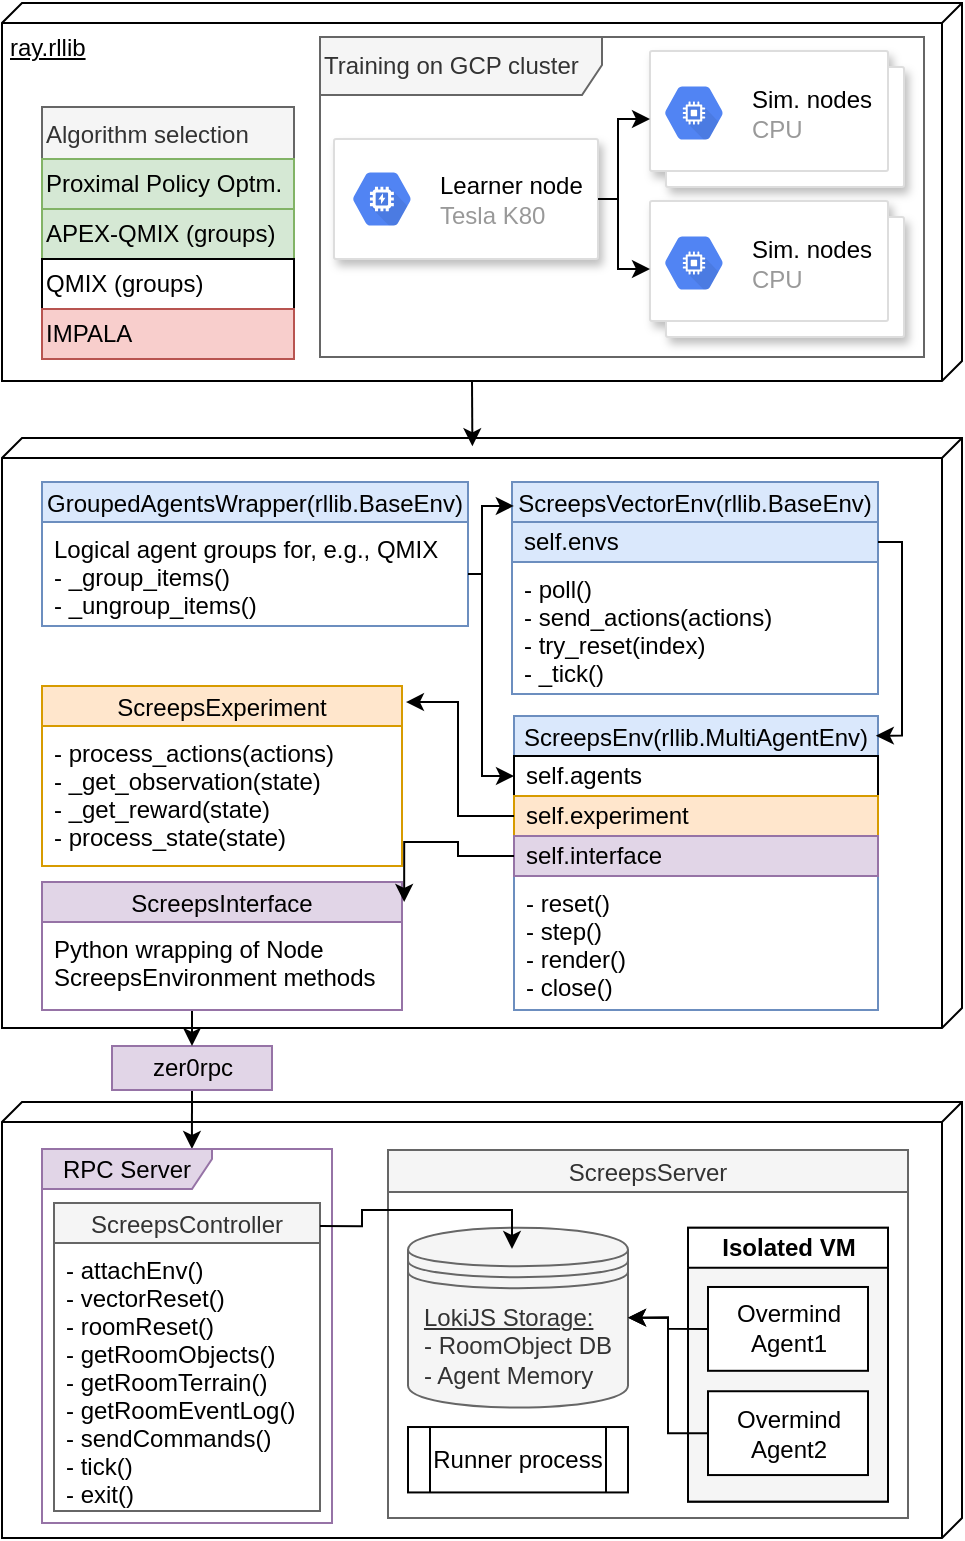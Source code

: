 <mxfile version="10.7.5" type="github"><diagram name="Page-1" id="5f0bae14-7c28-e335-631c-24af17079c00"><mxGraphModel dx="1158" dy="1576" grid="1" gridSize="10" guides="1" tooltips="1" connect="1" arrows="1" fold="1" page="1" pageScale="1" pageWidth="1100" pageHeight="850" background="#ffffff" math="0" shadow="0"><root><mxCell id="0"/><mxCell id="1" parent="0"/><mxCell id="o0kAMPtWw3M5yIAR9AoY-1" value="" style="verticalAlign=top;align=left;spacingTop=8;spacingLeft=2;spacingRight=12;shape=cube;size=10;direction=south;fontStyle=0;strokeColor=#000000;spacingBottom=0;" parent="1" vertex="1"><mxGeometry x="370" y="487" width="480" height="218" as="geometry"/></mxCell><mxCell id="o0kAMPtWw3M5yIAR9AoY-2" value="" style="verticalAlign=top;align=left;spacingTop=8;spacingLeft=2;spacingRight=12;shape=cube;size=10;direction=south;fontStyle=0;" parent="1" vertex="1"><mxGeometry x="370" y="155" width="480" height="295" as="geometry"/></mxCell><mxCell id="IOnj5--PKI1HDCo1yG9h-26" style="edgeStyle=orthogonalEdgeStyle;rounded=0;orthogonalLoop=1;jettySize=auto;html=1;exitX=0.5;exitY=1;exitDx=0;exitDy=0;entryX=0.517;entryY=0;entryDx=0;entryDy=0;entryPerimeter=0;fontFamily=Courier New;" edge="1" parent="1" source="o0kAMPtWw3M5yIAR9AoY-57" target="o0kAMPtWw3M5yIAR9AoY-54"><mxGeometry relative="1" as="geometry"/></mxCell><mxCell id="o0kAMPtWw3M5yIAR9AoY-57" value="zer0rpc" style="html=1;labelBackgroundColor=none;strokeColor=#9673a6;fillColor=#e1d5e7;" parent="1" vertex="1"><mxGeometry x="425" y="459" width="80" height="22" as="geometry"/></mxCell><mxCell id="IOnj5--PKI1HDCo1yG9h-25" style="edgeStyle=orthogonalEdgeStyle;rounded=0;orthogonalLoop=1;jettySize=auto;html=1;entryX=0.5;entryY=0;entryDx=0;entryDy=0;fontFamily=Courier New;" edge="1" parent="1" source="o0kAMPtWw3M5yIAR9AoY-58" target="o0kAMPtWw3M5yIAR9AoY-57"><mxGeometry relative="1" as="geometry"><Array as="points"><mxPoint x="465" y="420"/><mxPoint x="465" y="420"/></Array></mxGeometry></mxCell><mxCell id="o0kAMPtWw3M5yIAR9AoY-58" value="ScreepsInterface" style="swimlane;fontStyle=0;childLayout=stackLayout;horizontal=1;startSize=20;fillColor=#e1d5e7;horizontalStack=0;resizeParent=1;resizeParentMax=0;resizeLast=0;collapsible=1;marginBottom=0;labelBackgroundColor=none;strokeColor=#9673a6;html=0;" parent="1" vertex="1"><mxGeometry x="390" y="377" width="180" height="64" as="geometry"/></mxCell><mxCell id="o0kAMPtWw3M5yIAR9AoY-59" value="Python wrapping of Node&#10;ScreepsEnvironment methods&#10;" style="text;strokeColor=none;fillColor=none;align=left;verticalAlign=top;spacingLeft=4;spacingRight=4;overflow=hidden;rotatable=0;points=[[0,0.5],[1,0.5]];portConstraint=eastwest;" parent="o0kAMPtWw3M5yIAR9AoY-58" vertex="1"><mxGeometry y="20" width="180" height="44" as="geometry"/></mxCell><mxCell id="o0kAMPtWw3M5yIAR9AoY-78" value="ScreepsVectorEnv(rllib.BaseEnv)" style="swimlane;fontStyle=0;childLayout=stackLayout;horizontal=1;startSize=20;fillColor=#dae8fc;horizontalStack=0;resizeParent=1;resizeParentMax=0;resizeLast=0;collapsible=1;marginBottom=0;strokeColor=#6c8ebf;" parent="1" vertex="1"><mxGeometry x="625" y="177" width="183" height="106" as="geometry"><mxRectangle x="625" y="140" width="150" height="20" as="alternateBounds"/></mxGeometry></mxCell><mxCell id="IOnj5--PKI1HDCo1yG9h-6" value="&lt;div style=&quot;text-align: left&quot;&gt;&lt;span&gt;self.envs&lt;/span&gt;&lt;/div&gt;" style="html=1;labelBackgroundColor=none;strokeColor=#6c8ebf;fillColor=#dae8fc;align=left;spacingLeft=4;" vertex="1" parent="o0kAMPtWw3M5yIAR9AoY-78"><mxGeometry y="20" width="183" height="20" as="geometry"/></mxCell><mxCell id="o0kAMPtWw3M5yIAR9AoY-79" value="- poll()&#10;- send_actions(actions)&#10;- try_reset(index)&#10;- _tick()&#10;" style="text;strokeColor=none;fillColor=none;align=left;verticalAlign=top;spacingLeft=4;spacingRight=4;overflow=hidden;rotatable=0;points=[[0,0.5],[1,0.5]];portConstraint=eastwest;" parent="o0kAMPtWw3M5yIAR9AoY-78" vertex="1"><mxGeometry y="40" width="183" height="66" as="geometry"/></mxCell><mxCell id="IOnj5--PKI1HDCo1yG9h-1" value="ScreepsExperiment" style="swimlane;fontStyle=0;childLayout=stackLayout;horizontal=1;startSize=20;fillColor=#ffe6cc;horizontalStack=0;resizeParent=1;resizeParentMax=0;resizeLast=0;collapsible=1;marginBottom=0;labelBackgroundColor=none;strokeColor=#d79b00;html=0;" vertex="1" parent="1"><mxGeometry x="390" y="279" width="180" height="90" as="geometry"/></mxCell><mxCell id="IOnj5--PKI1HDCo1yG9h-2" value="- process_actions(actions)&#10;- _get_observation(state)&#10;- _get_reward(state)&#10;- process_state(state)" style="text;strokeColor=none;fillColor=none;align=left;verticalAlign=top;spacingLeft=4;spacingRight=4;overflow=hidden;rotatable=0;points=[[0,0.5],[1,0.5]];portConstraint=eastwest;" vertex="1" parent="IOnj5--PKI1HDCo1yG9h-1"><mxGeometry y="20" width="180" height="70" as="geometry"/></mxCell><mxCell id="IOnj5--PKI1HDCo1yG9h-4" value="GroupedAgentsWrapper(rllib.BaseEnv)" style="swimlane;fontStyle=0;childLayout=stackLayout;horizontal=1;startSize=20;fillColor=#dae8fc;horizontalStack=0;resizeParent=1;resizeParentMax=0;resizeLast=0;collapsible=1;marginBottom=0;strokeColor=#6c8ebf;" vertex="1" parent="1"><mxGeometry x="390" y="177" width="213" height="72" as="geometry"/></mxCell><mxCell id="IOnj5--PKI1HDCo1yG9h-5" value="Logical agent groups for, e.g., QMIX&#10;- _group_items()&#10;- _ungroup_items()&#10;" style="text;strokeColor=none;fillColor=none;align=left;verticalAlign=top;spacingLeft=4;spacingRight=4;overflow=hidden;rotatable=0;points=[[0,0.5],[1,0.5]];portConstraint=eastwest;" vertex="1" parent="IOnj5--PKI1HDCo1yG9h-4"><mxGeometry y="20" width="213" height="52" as="geometry"/></mxCell><mxCell id="o0kAMPtWw3M5yIAR9AoY-76" value="ScreepsEnv(rllib.MultiAgentEnv)" style="swimlane;fontStyle=0;childLayout=stackLayout;horizontal=1;startSize=20;fillColor=#dae8fc;horizontalStack=0;resizeParent=1;resizeParentMax=0;resizeLast=0;collapsible=1;marginBottom=0;strokeColor=#6c8ebf;" parent="1" vertex="1"><mxGeometry x="626" y="294" width="182" height="147" as="geometry"><mxRectangle x="70" y="315" width="150" height="20" as="alternateBounds"/></mxGeometry></mxCell><mxCell id="o0kAMPtWw3M5yIAR9AoY-82" value="&lt;div style=&quot;text-align: left&quot;&gt;&lt;span&gt;self.agents&lt;/span&gt;&lt;/div&gt;" style="html=1;labelBackgroundColor=none;strokeColor=#000000;fillColor=none;align=left;spacingLeft=4;" parent="o0kAMPtWw3M5yIAR9AoY-76" vertex="1"><mxGeometry y="20" width="182" height="20" as="geometry"/></mxCell><mxCell id="o0kAMPtWw3M5yIAR9AoY-81" value="self.experiment" style="html=1;labelBackgroundColor=none;strokeColor=#d79b00;fillColor=#ffe6cc;align=left;spacingLeft=4;" parent="o0kAMPtWw3M5yIAR9AoY-76" vertex="1"><mxGeometry y="40" width="182" height="20" as="geometry"/></mxCell><mxCell id="o0kAMPtWw3M5yIAR9AoY-80" value="self.interface" style="html=1;labelBackgroundColor=none;strokeColor=#9673a6;fillColor=#e1d5e7;align=left;spacingLeft=4;" parent="o0kAMPtWw3M5yIAR9AoY-76" vertex="1"><mxGeometry y="60" width="182" height="20" as="geometry"/></mxCell><mxCell id="o0kAMPtWw3M5yIAR9AoY-77" value="- reset()&#10;- step()&#10;- render()&#10;- close()&#10;" style="text;strokeColor=none;fillColor=none;align=left;verticalAlign=top;spacingLeft=4;spacingRight=4;overflow=hidden;rotatable=0;points=[[0,0.5],[1,0.5]];portConstraint=eastwest;" parent="o0kAMPtWw3M5yIAR9AoY-76" vertex="1"><mxGeometry y="80" width="182" height="67" as="geometry"/></mxCell><mxCell id="IOnj5--PKI1HDCo1yG9h-13" style="edgeStyle=orthogonalEdgeStyle;rounded=0;orthogonalLoop=1;jettySize=auto;html=1;exitX=0;exitY=0.5;exitDx=0;exitDy=0;entryX=1.011;entryY=0.089;entryDx=0;entryDy=0;entryPerimeter=0;fontFamily=Courier New;" edge="1" parent="1" source="o0kAMPtWw3M5yIAR9AoY-81" target="IOnj5--PKI1HDCo1yG9h-1"><mxGeometry relative="1" as="geometry"/></mxCell><mxCell id="IOnj5--PKI1HDCo1yG9h-14" style="edgeStyle=orthogonalEdgeStyle;rounded=0;orthogonalLoop=1;jettySize=auto;html=1;exitX=0;exitY=0.5;exitDx=0;exitDy=0;entryX=1.006;entryY=0.156;entryDx=0;entryDy=0;entryPerimeter=0;fontFamily=Courier New;" edge="1" parent="1" source="o0kAMPtWw3M5yIAR9AoY-80" target="o0kAMPtWw3M5yIAR9AoY-58"><mxGeometry relative="1" as="geometry"/></mxCell><mxCell id="IOnj5--PKI1HDCo1yG9h-17" style="edgeStyle=orthogonalEdgeStyle;rounded=0;orthogonalLoop=1;jettySize=auto;html=1;exitX=1;exitY=0.5;exitDx=0;exitDy=0;entryX=0.994;entryY=0.067;entryDx=0;entryDy=0;entryPerimeter=0;fontFamily=Courier New;" edge="1" parent="1" source="IOnj5--PKI1HDCo1yG9h-6" target="o0kAMPtWw3M5yIAR9AoY-76"><mxGeometry relative="1" as="geometry"><Array as="points"><mxPoint x="820" y="207"/><mxPoint x="820" y="304"/></Array></mxGeometry></mxCell><mxCell id="IOnj5--PKI1HDCo1yG9h-18" value="" style="group" vertex="1" connectable="0" parent="1"><mxGeometry x="390" y="510.5" width="145" height="187" as="geometry"/></mxCell><mxCell id="o0kAMPtWw3M5yIAR9AoY-54" value="RPC Server" style="shape=umlFrame;whiteSpace=wrap;html=1;labelBackgroundColor=none;strokeColor=#9673a6;fillColor=#e1d5e7;width=85;height=20;" parent="IOnj5--PKI1HDCo1yG9h-18" vertex="1"><mxGeometry width="145" height="187" as="geometry"/></mxCell><mxCell id="o0kAMPtWw3M5yIAR9AoY-17" value="ScreepsController" style="swimlane;fontStyle=0;childLayout=stackLayout;horizontal=1;startSize=20;fillColor=#f5f5f5;horizontalStack=0;resizeParent=1;resizeParentMax=0;resizeLast=0;collapsible=1;marginBottom=0;strokeColor=#666666;fontColor=#333333;" parent="IOnj5--PKI1HDCo1yG9h-18" vertex="1"><mxGeometry x="6" y="27" width="133" height="154" as="geometry"/></mxCell><mxCell id="o0kAMPtWw3M5yIAR9AoY-18" value="- attachEnv()&#10;- vectorReset()&#10;- roomReset()&#10;- getRoomObjects()&#10;- getRoomTerrain()&#10;- getRoomEventLog()&#10;- sendCommands()&#10;- tick()&#10;- exit()&#10;" style="text;strokeColor=none;fillColor=none;align=left;verticalAlign=top;spacingLeft=4;spacingRight=4;overflow=hidden;rotatable=0;points=[[0,0.5],[1,0.5]];portConstraint=eastwest;" parent="o0kAMPtWw3M5yIAR9AoY-17" vertex="1"><mxGeometry y="20" width="133" height="134" as="geometry"/></mxCell><mxCell id="IOnj5--PKI1HDCo1yG9h-24" value="" style="group" vertex="1" connectable="0" parent="1"><mxGeometry x="563" y="511" width="260" height="184" as="geometry"/></mxCell><mxCell id="o0kAMPtWw3M5yIAR9AoY-4" value="&lt;div style=&quot;text-align: left&quot;&gt;&lt;span&gt;&lt;u&gt;LokiJS Storage:&lt;/u&gt;&lt;/span&gt;&lt;/div&gt;&lt;div style=&quot;text-align: left&quot;&gt;&lt;span&gt;- RoomObject DB&lt;/span&gt;&lt;/div&gt;&lt;div style=&quot;text-align: left&quot;&gt;&lt;span&gt;- Agent Memory&lt;/span&gt;&lt;/div&gt;" style="shape=datastore;whiteSpace=wrap;html=1;fillColor=#f5f5f5;strokeColor=#666666;fontColor=#333333;" parent="IOnj5--PKI1HDCo1yG9h-24" vertex="1"><mxGeometry x="10" y="38.844" width="110" height="89.956" as="geometry"/></mxCell><mxCell id="o0kAMPtWw3M5yIAR9AoY-8" value="ScreepsServer" style="swimlane;fontStyle=0;childLayout=stackLayout;horizontal=1;startSize=21;fillColor=#f5f5f5;horizontalStack=0;resizeParent=1;resizeParentMax=0;resizeLast=0;collapsible=1;marginBottom=0;labelBackgroundColor=none;strokeColor=#666666;fontColor=#333333;" parent="IOnj5--PKI1HDCo1yG9h-24" vertex="1"><mxGeometry width="260" height="184" as="geometry"><mxRectangle x="690" y="570" width="90" height="26" as="alternateBounds"/></mxGeometry></mxCell><mxCell id="IOnj5--PKI1HDCo1yG9h-23" style="edgeStyle=orthogonalEdgeStyle;rounded=0;orthogonalLoop=1;jettySize=auto;html=1;exitX=1;exitY=0.075;exitDx=0;exitDy=0;fontFamily=Courier New;exitPerimeter=0;" edge="1" parent="o0kAMPtWw3M5yIAR9AoY-8" source="o0kAMPtWw3M5yIAR9AoY-17"><mxGeometry relative="1" as="geometry"><mxPoint x="-29" y="106.5" as="sourcePoint"/><mxPoint x="62" y="49.5" as="targetPoint"/><Array as="points"><mxPoint x="-13" y="38"/><mxPoint x="-13" y="30"/><mxPoint x="62" y="30"/></Array></mxGeometry></mxCell><mxCell id="o0kAMPtWw3M5yIAR9AoY-30" value="" style="group;fillColor=#f5f5f5;strokeColor=#666666;fontColor=#333333;" parent="IOnj5--PKI1HDCo1yG9h-24" vertex="1" connectable="0"><mxGeometry x="150" y="38.844" width="100" height="136.978" as="geometry"/></mxCell><mxCell id="o0kAMPtWw3M5yIAR9AoY-28" value="Isolated VM" style="swimlane;html=1;startSize=20;horizontal=1;containerType=tree;" parent="o0kAMPtWw3M5yIAR9AoY-30" vertex="1"><mxGeometry width="100" height="136.978" as="geometry"/></mxCell><mxCell id="o0kAMPtWw3M5yIAR9AoY-21" value="Overmind&lt;br&gt;Agent1&lt;br&gt;" style="html=1;" parent="o0kAMPtWw3M5yIAR9AoY-28" vertex="1"><mxGeometry x="10" y="29.644" width="80" height="41.911" as="geometry"/></mxCell><mxCell id="o0kAMPtWw3M5yIAR9AoY-29" value="Overmind&lt;br&gt;Agent2&lt;br&gt;" style="html=1;" parent="o0kAMPtWw3M5yIAR9AoY-28" vertex="1"><mxGeometry x="10" y="81.778" width="80" height="41.911" as="geometry"/></mxCell><mxCell id="o0kAMPtWw3M5yIAR9AoY-31" value="Runner process" style="shape=process;whiteSpace=wrap;html=1;backgroundOutline=1;" parent="IOnj5--PKI1HDCo1yG9h-24" vertex="1"><mxGeometry x="10" y="138.511" width="110" height="32.711" as="geometry"/></mxCell><mxCell id="IOnj5--PKI1HDCo1yG9h-19" style="edgeStyle=orthogonalEdgeStyle;rounded=0;orthogonalLoop=1;jettySize=auto;html=1;exitX=0;exitY=0.5;exitDx=0;exitDy=0;entryX=1;entryY=0.5;entryDx=0;entryDy=0;fontFamily=Courier New;" edge="1" parent="IOnj5--PKI1HDCo1yG9h-24" source="o0kAMPtWw3M5yIAR9AoY-21" target="o0kAMPtWw3M5yIAR9AoY-4"><mxGeometry relative="1" as="geometry"/></mxCell><mxCell id="IOnj5--PKI1HDCo1yG9h-20" style="edgeStyle=orthogonalEdgeStyle;rounded=0;orthogonalLoop=1;jettySize=auto;html=1;exitX=0;exitY=0.5;exitDx=0;exitDy=0;entryX=1;entryY=0.5;entryDx=0;entryDy=0;fontFamily=Courier New;" edge="1" parent="IOnj5--PKI1HDCo1yG9h-24" source="o0kAMPtWw3M5yIAR9AoY-29" target="o0kAMPtWw3M5yIAR9AoY-4"><mxGeometry relative="1" as="geometry"/></mxCell><mxCell id="IOnj5--PKI1HDCo1yG9h-60" style="edgeStyle=orthogonalEdgeStyle;rounded=0;orthogonalLoop=1;jettySize=auto;html=1;exitX=1;exitY=0.5;exitDx=0;exitDy=0;entryX=0.005;entryY=0.113;entryDx=0;entryDy=0;entryPerimeter=0;fontFamily=Helvetica;" edge="1" parent="1" source="IOnj5--PKI1HDCo1yG9h-5" target="o0kAMPtWw3M5yIAR9AoY-78"><mxGeometry relative="1" as="geometry"><Array as="points"><mxPoint x="610" y="223"/><mxPoint x="610" y="189"/></Array></mxGeometry></mxCell><mxCell id="IOnj5--PKI1HDCo1yG9h-61" style="edgeStyle=orthogonalEdgeStyle;rounded=0;orthogonalLoop=1;jettySize=auto;html=1;exitX=1;exitY=0.5;exitDx=0;exitDy=0;entryX=0;entryY=0.5;entryDx=0;entryDy=0;fontFamily=Helvetica;" edge="1" parent="1" source="IOnj5--PKI1HDCo1yG9h-5" target="o0kAMPtWw3M5yIAR9AoY-82"><mxGeometry relative="1" as="geometry"><Array as="points"><mxPoint x="610" y="223"/><mxPoint x="610" y="324"/></Array></mxGeometry></mxCell><mxCell id="IOnj5--PKI1HDCo1yG9h-65" value="" style="group" vertex="1" connectable="0" parent="1"><mxGeometry x="370" y="-62.5" width="480" height="189" as="geometry"/></mxCell><mxCell id="IOnj5--PKI1HDCo1yG9h-35" value="ray.rllib" style="verticalAlign=top;align=left;spacingTop=8;spacingLeft=2;spacingRight=12;shape=cube;size=10;direction=south;fontStyle=4;html=1;" vertex="1" parent="IOnj5--PKI1HDCo1yG9h-65"><mxGeometry width="480" height="189" as="geometry"/></mxCell><mxCell id="IOnj5--PKI1HDCo1yG9h-36" value="Algorithm selection" style="swimlane;fontStyle=0;childLayout=stackLayout;horizontal=1;startSize=26;fillColor=#f5f5f5;horizontalStack=0;resizeParent=1;resizeParentMax=0;resizeLast=0;collapsible=1;marginBottom=0;labelBackgroundColor=none;strokeColor=#666666;fontFamily=Helvetica;align=left;html=0;fontColor=#333333;" vertex="1" parent="IOnj5--PKI1HDCo1yG9h-65"><mxGeometry x="20" y="52" width="126" height="126" as="geometry"/></mxCell><mxCell id="IOnj5--PKI1HDCo1yG9h-42" value="Proximal Policy Optm." style="html=1;labelBackgroundColor=none;strokeColor=#82b366;fillColor=#d5e8d4;fontFamily=Helvetica;align=left;" vertex="1" parent="IOnj5--PKI1HDCo1yG9h-36"><mxGeometry y="26" width="126" height="25" as="geometry"/></mxCell><mxCell id="IOnj5--PKI1HDCo1yG9h-40" value="APEX-QMIX (groups)" style="html=1;labelBackgroundColor=none;strokeColor=#82b366;fillColor=#d5e8d4;fontFamily=Helvetica;align=left;" vertex="1" parent="IOnj5--PKI1HDCo1yG9h-36"><mxGeometry y="51" width="126" height="25" as="geometry"/></mxCell><mxCell id="IOnj5--PKI1HDCo1yG9h-43" value="QMIX (groups)" style="html=1;labelBackgroundColor=none;strokeColor=#000000;fillColor=none;fontFamily=Helvetica;align=left;" vertex="1" parent="IOnj5--PKI1HDCo1yG9h-36"><mxGeometry y="76" width="126" height="25" as="geometry"/></mxCell><mxCell id="IOnj5--PKI1HDCo1yG9h-44" value="IMPALA" style="html=1;labelBackgroundColor=none;strokeColor=#b85450;fillColor=#f8cecc;fontFamily=Helvetica;align=left;" vertex="1" parent="IOnj5--PKI1HDCo1yG9h-36"><mxGeometry y="101" width="126" height="25" as="geometry"/></mxCell><mxCell id="IOnj5--PKI1HDCo1yG9h-63" value="" style="group" vertex="1" connectable="0" parent="IOnj5--PKI1HDCo1yG9h-65"><mxGeometry x="159" y="17" width="302" height="160" as="geometry"/></mxCell><mxCell id="IOnj5--PKI1HDCo1yG9h-45" value="Training on GCP cluster" style="shape=umlFrame;whiteSpace=wrap;html=1;labelBackgroundColor=none;strokeColor=#666666;fillColor=#f5f5f5;fontFamily=Helvetica;align=left;width=141;height=29;fontColor=#333333;" vertex="1" parent="IOnj5--PKI1HDCo1yG9h-63"><mxGeometry width="302" height="160" as="geometry"/></mxCell><mxCell id="IOnj5--PKI1HDCo1yG9h-29" value="" style="shape=mxgraph.gcp2.doubleRect;strokeColor=#dddddd;fillColor=#ffffff;shadow=1;strokeWidth=1;labelBackgroundColor=none;fontFamily=Courier New;align=left;html=0;" vertex="1" parent="IOnj5--PKI1HDCo1yG9h-63"><mxGeometry x="165" y="7" width="127" height="68" as="geometry"/></mxCell><mxCell id="IOnj5--PKI1HDCo1yG9h-30" value="&lt;font color=&quot;#000000&quot;&gt;Sim. nodes&lt;/font&gt;&lt;br&gt;CPU" style="dashed=0;connectable=0;html=1;fillColor=#5184F3;strokeColor=none;shape=mxgraph.gcp2.hexIcon;prIcon=compute_engine;part=1;labelPosition=right;verticalLabelPosition=middle;align=left;verticalAlign=middle;spacingLeft=5;fontColor=#999999;fontSize=12;" vertex="1" parent="IOnj5--PKI1HDCo1yG9h-29"><mxGeometry y="0.5" width="44" height="39" relative="1" as="geometry"><mxPoint y="-22.5" as="offset"/></mxGeometry></mxCell><mxCell id="IOnj5--PKI1HDCo1yG9h-51" style="edgeStyle=orthogonalEdgeStyle;rounded=0;orthogonalLoop=1;jettySize=auto;html=1;exitX=1;exitY=0.5;exitDx=0;exitDy=0;entryX=0;entryY=0.5;entryDx=0;entryDy=0;fontFamily=Helvetica;" edge="1" parent="IOnj5--PKI1HDCo1yG9h-63" source="IOnj5--PKI1HDCo1yG9h-31" target="IOnj5--PKI1HDCo1yG9h-29"><mxGeometry relative="1" as="geometry"><Array as="points"><mxPoint x="149" y="81"/><mxPoint x="149" y="41"/></Array></mxGeometry></mxCell><mxCell id="IOnj5--PKI1HDCo1yG9h-31" value="" style="strokeColor=#dddddd;fillColor=#ffffff;shadow=1;strokeWidth=1;rounded=1;absoluteArcSize=1;arcSize=2;labelBackgroundColor=none;fontFamily=Courier New;align=left;html=0;" vertex="1" parent="IOnj5--PKI1HDCo1yG9h-63"><mxGeometry x="7" y="51" width="132" height="60" as="geometry"/></mxCell><mxCell id="IOnj5--PKI1HDCo1yG9h-32" value="&lt;font color=&quot;#000000&quot;&gt;Learner node&lt;br&gt;&lt;/font&gt;Tesla K80" style="dashed=0;connectable=0;html=1;fillColor=#5184F3;strokeColor=none;shape=mxgraph.gcp2.hexIcon;prIcon=gpu;part=1;labelPosition=right;verticalLabelPosition=middle;align=left;verticalAlign=middle;spacingLeft=5;fontColor=#999999;fontSize=12;" vertex="1" parent="IOnj5--PKI1HDCo1yG9h-31"><mxGeometry y="0.5" width="44" height="39" relative="1" as="geometry"><mxPoint x="2" y="-19.5" as="offset"/></mxGeometry></mxCell><mxCell id="IOnj5--PKI1HDCo1yG9h-49" value="" style="shape=mxgraph.gcp2.doubleRect;strokeColor=#dddddd;fillColor=#ffffff;shadow=1;strokeWidth=1;labelBackgroundColor=none;fontFamily=Courier New;align=left;html=0;" vertex="1" parent="IOnj5--PKI1HDCo1yG9h-63"><mxGeometry x="165" y="82" width="127" height="68" as="geometry"/></mxCell><mxCell id="IOnj5--PKI1HDCo1yG9h-50" value="&lt;font color=&quot;#000000&quot;&gt;Sim. nodes&lt;/font&gt;&lt;br&gt;CPU" style="dashed=0;connectable=0;html=1;fillColor=#5184F3;strokeColor=none;shape=mxgraph.gcp2.hexIcon;prIcon=compute_engine;part=1;labelPosition=right;verticalLabelPosition=middle;align=left;verticalAlign=middle;spacingLeft=5;fontColor=#999999;fontSize=12;" vertex="1" parent="IOnj5--PKI1HDCo1yG9h-49"><mxGeometry y="0.5" width="44" height="39" relative="1" as="geometry"><mxPoint y="-22.5" as="offset"/></mxGeometry></mxCell><mxCell id="IOnj5--PKI1HDCo1yG9h-52" style="edgeStyle=orthogonalEdgeStyle;rounded=0;orthogonalLoop=1;jettySize=auto;html=1;exitX=1;exitY=0.5;exitDx=0;exitDy=0;entryX=0;entryY=0.5;entryDx=0;entryDy=0;fontFamily=Helvetica;" edge="1" parent="IOnj5--PKI1HDCo1yG9h-63" source="IOnj5--PKI1HDCo1yG9h-31" target="IOnj5--PKI1HDCo1yG9h-49"><mxGeometry relative="1" as="geometry"><Array as="points"><mxPoint x="149" y="81"/><mxPoint x="149" y="116"/></Array></mxGeometry></mxCell><mxCell id="IOnj5--PKI1HDCo1yG9h-67" style="edgeStyle=orthogonalEdgeStyle;rounded=0;orthogonalLoop=1;jettySize=auto;html=1;exitX=0;exitY=0;exitDx=189;exitDy=245;exitPerimeter=0;entryX=0.014;entryY=0.51;entryDx=0;entryDy=0;entryPerimeter=0;fontFamily=Helvetica;" edge="1" parent="1" source="IOnj5--PKI1HDCo1yG9h-35" target="o0kAMPtWw3M5yIAR9AoY-2"><mxGeometry relative="1" as="geometry"/></mxCell></root></mxGraphModel></diagram></mxfile>